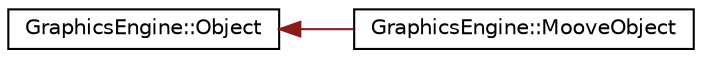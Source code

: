 digraph "Graphical Class Hierarchy"
{
  edge [fontname="Helvetica",fontsize="10",labelfontname="Helvetica",labelfontsize="10"];
  node [fontname="Helvetica",fontsize="10",shape=record];
  rankdir="LR";
  Node0 [label="GraphicsEngine::Object",height=0.2,width=0.4,color="black", fillcolor="white", style="filled",URL="$class_graphics_engine_1_1_object.html"];
  Node0 -> Node1 [dir="back",color="firebrick4",fontsize="10",style="solid",fontname="Helvetica"];
  Node1 [label="GraphicsEngine::MooveObject",height=0.2,width=0.4,color="black", fillcolor="white", style="filled",URL="$class_graphics_engine_1_1_moove_object.html"];
}
